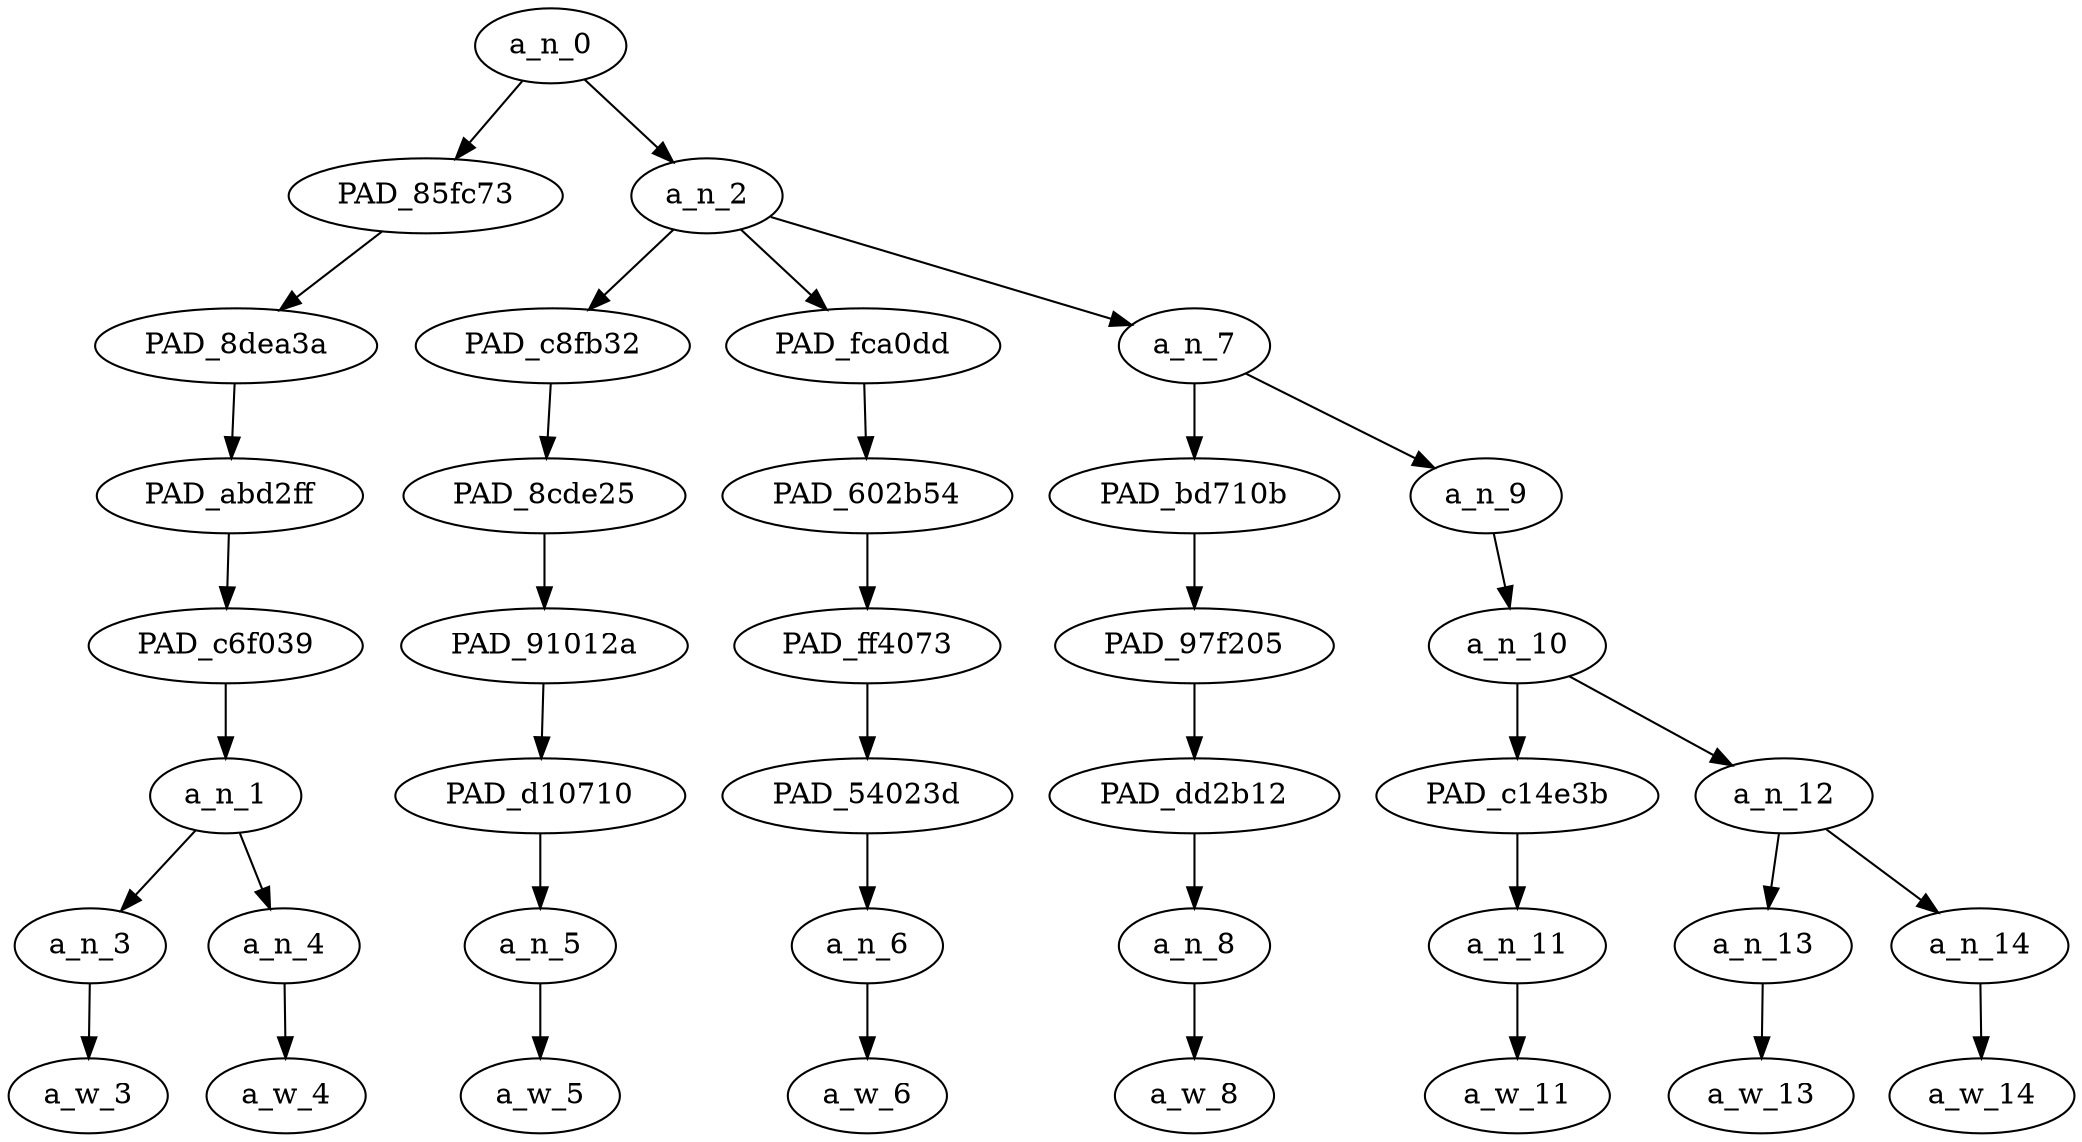 strict digraph "" {
	a_n_0	[div_dir=1,
		index=0,
		level=7,
		pos="1.8958333333333333,7!",
		text_span="[0, 1, 2, 3, 4, 5, 6, 7]",
		value=1.00000001];
	PAD_85fc73	[div_dir=1,
		index=0,
		level=6,
		pos="0.5,6!",
		text_span="[0, 1]",
		value=0.19324090];
	a_n_0 -> PAD_85fc73;
	a_n_2	[div_dir=1,
		index=1,
		level=6,
		pos="3.2916666666666665,6!",
		text_span="[2, 3, 4, 5, 6, 7]",
		value=0.80649062];
	a_n_0 -> a_n_2;
	PAD_8dea3a	[div_dir=1,
		index=0,
		level=5,
		pos="0.5,5!",
		text_span="[0, 1]",
		value=0.19324090];
	PAD_85fc73 -> PAD_8dea3a;
	PAD_abd2ff	[div_dir=1,
		index=0,
		level=4,
		pos="0.5,4!",
		text_span="[0, 1]",
		value=0.19324090];
	PAD_8dea3a -> PAD_abd2ff;
	PAD_c6f039	[div_dir=1,
		index=0,
		level=3,
		pos="0.5,3!",
		text_span="[0, 1]",
		value=0.19324090];
	PAD_abd2ff -> PAD_c6f039;
	a_n_1	[div_dir=1,
		index=0,
		level=2,
		pos="0.5,2!",
		text_span="[0, 1]",
		value=0.19324090];
	PAD_c6f039 -> a_n_1;
	a_n_3	[div_dir=1,
		index=0,
		level=1,
		pos="0.0,1!",
		text_span="[0]",
		value=0.08579421];
	a_n_1 -> a_n_3;
	a_n_4	[div_dir=1,
		index=1,
		level=1,
		pos="1.0,1!",
		text_span="[1]",
		value=0.10713787];
	a_n_1 -> a_n_4;
	a_w_3	[div_dir=0,
		index=0,
		level=0,
		pos="0,0!",
		text_span="[0]",
		value="<user>"];
	a_n_3 -> a_w_3;
	a_w_4	[div_dir=0,
		index=1,
		level=0,
		pos="1,0!",
		text_span="[1]",
		value="<user>1"];
	a_n_4 -> a_w_4;
	PAD_c8fb32	[div_dir=-1,
		index=1,
		level=5,
		pos="2.0,5!",
		text_span="[2]",
		value=0.15506072];
	a_n_2 -> PAD_c8fb32;
	PAD_fca0dd	[div_dir=-1,
		index=2,
		level=5,
		pos="3.0,5!",
		text_span="[3]",
		value=0.12948135];
	a_n_2 -> PAD_fca0dd;
	a_n_7	[div_dir=1,
		index=3,
		level=5,
		pos="4.875,5!",
		text_span="[4, 5, 6, 7]",
		value=0.52173754];
	a_n_2 -> a_n_7;
	PAD_8cde25	[div_dir=-1,
		index=1,
		level=4,
		pos="2.0,4!",
		text_span="[2]",
		value=0.15506072];
	PAD_c8fb32 -> PAD_8cde25;
	PAD_91012a	[div_dir=-1,
		index=1,
		level=3,
		pos="2.0,3!",
		text_span="[2]",
		value=0.15506072];
	PAD_8cde25 -> PAD_91012a;
	PAD_d10710	[div_dir=-1,
		index=1,
		level=2,
		pos="2.0,2!",
		text_span="[2]",
		value=0.15506072];
	PAD_91012a -> PAD_d10710;
	a_n_5	[div_dir=-1,
		index=2,
		level=1,
		pos="2.0,1!",
		text_span="[2]",
		value=0.15506072];
	PAD_d10710 -> a_n_5;
	a_w_5	[div_dir=0,
		index=2,
		level=0,
		pos="2,0!",
		text_span="[2]",
		value=please];
	a_n_5 -> a_w_5;
	PAD_602b54	[div_dir=-1,
		index=2,
		level=4,
		pos="3.0,4!",
		text_span="[3]",
		value=0.12948135];
	PAD_fca0dd -> PAD_602b54;
	PAD_ff4073	[div_dir=-1,
		index=2,
		level=3,
		pos="3.0,3!",
		text_span="[3]",
		value=0.12948135];
	PAD_602b54 -> PAD_ff4073;
	PAD_54023d	[div_dir=-1,
		index=2,
		level=2,
		pos="3.0,2!",
		text_span="[3]",
		value=0.12948135];
	PAD_ff4073 -> PAD_54023d;
	a_n_6	[div_dir=-1,
		index=3,
		level=1,
		pos="3.0,1!",
		text_span="[3]",
		value=0.12948135];
	PAD_54023d -> a_n_6;
	a_w_6	[div_dir=0,
		index=3,
		level=0,
		pos="3,0!",
		text_span="[3]",
		value=greece];
	a_n_6 -> a_w_6;
	PAD_bd710b	[div_dir=-1,
		index=3,
		level=4,
		pos="4.0,4!",
		text_span="[4]",
		value=0.08319770];
	a_n_7 -> PAD_bd710b;
	a_n_9	[div_dir=1,
		index=4,
		level=4,
		pos="5.75,4!",
		text_span="[5, 6, 7]",
		value=0.43800698];
	a_n_7 -> a_n_9;
	PAD_97f205	[div_dir=-1,
		index=3,
		level=3,
		pos="4.0,3!",
		text_span="[4]",
		value=0.08319770];
	PAD_bd710b -> PAD_97f205;
	PAD_dd2b12	[div_dir=-1,
		index=3,
		level=2,
		pos="4.0,2!",
		text_span="[4]",
		value=0.08319770];
	PAD_97f205 -> PAD_dd2b12;
	a_n_8	[div_dir=-1,
		index=4,
		level=1,
		pos="4.0,1!",
		text_span="[4]",
		value=0.08319770];
	PAD_dd2b12 -> a_n_8;
	a_w_8	[div_dir=0,
		index=4,
		level=0,
		pos="4,0!",
		text_span="[4]",
		value=stop];
	a_n_8 -> a_w_8;
	a_n_10	[div_dir=1,
		index=4,
		level=3,
		pos="5.75,3!",
		text_span="[5, 6, 7]",
		value=0.43718100];
	a_n_9 -> a_n_10;
	PAD_c14e3b	[div_dir=1,
		index=4,
		level=2,
		pos="5.0,2!",
		text_span="[5]",
		value=0.14085863];
	a_n_10 -> PAD_c14e3b;
	a_n_12	[div_dir=1,
		index=5,
		level=2,
		pos="6.5,2!",
		text_span="[6, 7]",
		value=0.29549640];
	a_n_10 -> a_n_12;
	a_n_11	[div_dir=1,
		index=5,
		level=1,
		pos="5.0,1!",
		text_span="[5]",
		value=0.14085863];
	PAD_c14e3b -> a_n_11;
	a_w_11	[div_dir=0,
		index=5,
		level=0,
		pos="5,0!",
		text_span="[5]",
		value=killing];
	a_n_11 -> a_w_11;
	a_n_13	[div_dir=1,
		index=6,
		level=1,
		pos="6.0,1!",
		text_span="[6]",
		value=0.16870570];
	a_n_12 -> a_n_13;
	a_n_14	[div_dir=1,
		index=7,
		level=1,
		pos="7.0,1!",
		text_span="[7]",
		value=0.12596688];
	a_n_12 -> a_n_14;
	a_w_13	[div_dir=0,
		index=6,
		level=0,
		pos="6,0!",
		text_span="[6]",
		value=refugee];
	a_n_13 -> a_w_13;
	a_w_14	[div_dir=0,
		index=7,
		level=0,
		pos="7,0!",
		text_span="[7]",
		value=children];
	a_n_14 -> a_w_14;
}
